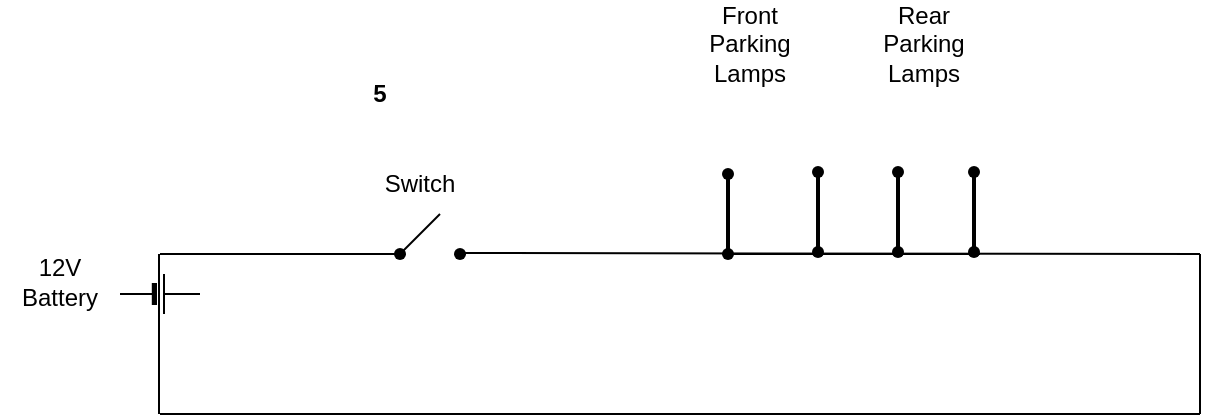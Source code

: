 <mxfile version="12.2.4" pages="1"><diagram name="Page-1" id="akO81lj8mc4ogA8G3GGr"><mxGraphModel dx="658" dy="584" grid="1" gridSize="10" guides="1" tooltips="1" connect="1" arrows="1" fold="1" page="1" pageScale="1" pageWidth="850" pageHeight="1100" math="0" shadow="0"><root><mxCell id="0"/><mxCell id="1" parent="0"/><mxCell id="bQH7I1BjbPw4r9VxcBzJ-1" value="" style="verticalLabelPosition=bottom;shadow=0;dashed=0;align=center;fillColor=strokeColor;html=1;verticalAlign=top;strokeWidth=1;shape=mxgraph.electrical.miscellaneous.monocell_battery;" parent="1" vertex="1"><mxGeometry x="140" y="210" width="40" height="20" as="geometry"/></mxCell><mxCell id="bQH7I1BjbPw4r9VxcBzJ-2" value="12V Battery" style="text;html=1;strokeColor=none;fillColor=none;align=center;verticalAlign=middle;whiteSpace=wrap;rounded=0;" parent="1" vertex="1"><mxGeometry x="80" y="199" width="60" height="30" as="geometry"/></mxCell><mxCell id="bQH7I1BjbPw4r9VxcBzJ-3" value="" style="endArrow=none;html=1;rounded=0;" parent="1" target="bQH7I1BjbPw4r9VxcBzJ-4" edge="1"><mxGeometry width="50" height="50" relative="1" as="geometry"><mxPoint x="160" y="200" as="sourcePoint"/><mxPoint x="280" y="200" as="targetPoint"/></mxGeometry></mxCell><mxCell id="bQH7I1BjbPw4r9VxcBzJ-4" value="" style="shape=waypoint;sketch=0;fillStyle=solid;size=6;pointerEvents=1;points=[];fillColor=none;resizable=0;rotatable=0;perimeter=centerPerimeter;snapToPoint=1;" parent="1" vertex="1"><mxGeometry x="270" y="190" width="20" height="20" as="geometry"/></mxCell><mxCell id="bQH7I1BjbPw4r9VxcBzJ-6" value="" style="endArrow=none;html=1;rounded=0;" parent="1" edge="1"><mxGeometry width="50" height="50" relative="1" as="geometry"><mxPoint x="280" y="200" as="sourcePoint"/><mxPoint x="300" y="180" as="targetPoint"/></mxGeometry></mxCell><mxCell id="bQH7I1BjbPw4r9VxcBzJ-7" value="" style="shape=waypoint;sketch=0;fillStyle=solid;size=6;pointerEvents=1;points=[];fillColor=none;resizable=0;rotatable=0;perimeter=centerPerimeter;snapToPoint=1;" parent="1" vertex="1"><mxGeometry x="300" y="190" width="20" height="20" as="geometry"/></mxCell><mxCell id="bQH7I1BjbPw4r9VxcBzJ-8" value="" style="endArrow=none;html=1;rounded=0;" parent="1" source="bQH7I1BjbPw4r9VxcBzJ-11" edge="1"><mxGeometry width="50" height="50" relative="1" as="geometry"><mxPoint x="310" y="199.5" as="sourcePoint"/><mxPoint x="570" y="200" as="targetPoint"/></mxGeometry></mxCell><mxCell id="bQH7I1BjbPw4r9VxcBzJ-9" value="Switch" style="text;html=1;strokeColor=none;fillColor=none;align=center;verticalAlign=middle;whiteSpace=wrap;rounded=0;" parent="1" vertex="1"><mxGeometry x="260" y="150" width="60" height="30" as="geometry"/></mxCell><mxCell id="bQH7I1BjbPw4r9VxcBzJ-10" value="" style="endArrow=none;html=1;rounded=0;" parent="1" edge="1"><mxGeometry width="50" height="50" relative="1" as="geometry"><mxPoint x="310" y="199.5" as="sourcePoint"/><mxPoint x="680" y="200" as="targetPoint"/></mxGeometry></mxCell><mxCell id="bQH7I1BjbPw4r9VxcBzJ-11" value="" style="shape=waypoint;sketch=0;fillStyle=solid;size=6;pointerEvents=1;points=[];fillColor=none;resizable=0;rotatable=0;perimeter=centerPerimeter;snapToPoint=1;" parent="1" vertex="1"><mxGeometry x="434" y="190" width="20" height="20" as="geometry"/></mxCell><mxCell id="bQH7I1BjbPw4r9VxcBzJ-12" value="" style="line;strokeWidth=2;direction=south;html=1;" parent="1" vertex="1"><mxGeometry x="439" y="160" width="10" height="40" as="geometry"/></mxCell><mxCell id="bQH7I1BjbPw4r9VxcBzJ-13" value="" style="shape=waypoint;sketch=0;fillStyle=solid;size=6;pointerEvents=1;points=[];fillColor=none;resizable=0;rotatable=0;perimeter=centerPerimeter;snapToPoint=1;" parent="1" vertex="1"><mxGeometry x="434" y="150" width="20" height="20" as="geometry"/></mxCell><mxCell id="bQH7I1BjbPw4r9VxcBzJ-16" value="" style="shape=image;html=1;verticalAlign=top;verticalLabelPosition=bottom;labelBackgroundColor=#ffffff;imageAspect=0;aspect=fixed;image=https://cdn3.iconfinder.com/data/icons/energy-and-power-glyph-24-px/24/Lamp_electric_light_led_bulb_light_bulb_luminaire-128.png" parent="1" vertex="1"><mxGeometry x="425" y="122" width="38" height="38" as="geometry"/></mxCell><mxCell id="bQH7I1BjbPw4r9VxcBzJ-17" value="" style="shape=waypoint;sketch=0;fillStyle=solid;size=6;pointerEvents=1;points=[];fillColor=none;resizable=0;rotatable=0;perimeter=centerPerimeter;snapToPoint=1;" parent="1" vertex="1"><mxGeometry x="479" y="189" width="20" height="20" as="geometry"/></mxCell><mxCell id="bQH7I1BjbPw4r9VxcBzJ-18" value="" style="line;strokeWidth=2;direction=south;html=1;" parent="1" vertex="1"><mxGeometry x="484" y="159" width="10" height="40" as="geometry"/></mxCell><mxCell id="bQH7I1BjbPw4r9VxcBzJ-19" value="" style="shape=waypoint;sketch=0;fillStyle=solid;size=6;pointerEvents=1;points=[];fillColor=none;resizable=0;rotatable=0;perimeter=centerPerimeter;snapToPoint=1;" parent="1" vertex="1"><mxGeometry x="479" y="149" width="20" height="20" as="geometry"/></mxCell><mxCell id="bQH7I1BjbPw4r9VxcBzJ-20" value="" style="shape=image;html=1;verticalAlign=top;verticalLabelPosition=bottom;labelBackgroundColor=#ffffff;imageAspect=0;aspect=fixed;image=https://cdn3.iconfinder.com/data/icons/energy-and-power-glyph-24-px/24/Lamp_electric_light_led_bulb_light_bulb_luminaire-128.png" parent="1" vertex="1"><mxGeometry x="470" y="121" width="38" height="38" as="geometry"/></mxCell><mxCell id="bQH7I1BjbPw4r9VxcBzJ-21" value="" style="shape=waypoint;sketch=0;fillStyle=solid;size=6;pointerEvents=1;points=[];fillColor=none;resizable=0;rotatable=0;perimeter=centerPerimeter;snapToPoint=1;" parent="1" vertex="1"><mxGeometry x="519" y="189" width="20" height="20" as="geometry"/></mxCell><mxCell id="bQH7I1BjbPw4r9VxcBzJ-22" value="" style="line;strokeWidth=2;direction=south;html=1;" parent="1" vertex="1"><mxGeometry x="524" y="159" width="10" height="40" as="geometry"/></mxCell><mxCell id="bQH7I1BjbPw4r9VxcBzJ-23" value="" style="shape=waypoint;sketch=0;fillStyle=solid;size=6;pointerEvents=1;points=[];fillColor=none;resizable=0;rotatable=0;perimeter=centerPerimeter;snapToPoint=1;" parent="1" vertex="1"><mxGeometry x="519" y="149" width="20" height="20" as="geometry"/></mxCell><mxCell id="bQH7I1BjbPw4r9VxcBzJ-24" value="" style="shape=image;html=1;verticalAlign=top;verticalLabelPosition=bottom;labelBackgroundColor=#ffffff;imageAspect=0;aspect=fixed;image=https://cdn3.iconfinder.com/data/icons/energy-and-power-glyph-24-px/24/Lamp_electric_light_led_bulb_light_bulb_luminaire-128.png" parent="1" vertex="1"><mxGeometry x="510" y="121" width="38" height="38" as="geometry"/></mxCell><mxCell id="bQH7I1BjbPw4r9VxcBzJ-25" value="" style="shape=waypoint;sketch=0;fillStyle=solid;size=6;pointerEvents=1;points=[];fillColor=none;resizable=0;rotatable=0;perimeter=centerPerimeter;snapToPoint=1;" parent="1" vertex="1"><mxGeometry x="557" y="189" width="20" height="20" as="geometry"/></mxCell><mxCell id="bQH7I1BjbPw4r9VxcBzJ-26" value="" style="line;strokeWidth=2;direction=south;html=1;" parent="1" vertex="1"><mxGeometry x="562" y="159" width="10" height="40" as="geometry"/></mxCell><mxCell id="bQH7I1BjbPw4r9VxcBzJ-27" value="" style="shape=waypoint;sketch=0;fillStyle=solid;size=6;pointerEvents=1;points=[];fillColor=none;resizable=0;rotatable=0;perimeter=centerPerimeter;snapToPoint=1;" parent="1" vertex="1"><mxGeometry x="557" y="149" width="20" height="20" as="geometry"/></mxCell><mxCell id="bQH7I1BjbPw4r9VxcBzJ-28" value="" style="shape=image;html=1;verticalAlign=top;verticalLabelPosition=bottom;labelBackgroundColor=#ffffff;imageAspect=0;aspect=fixed;image=https://cdn3.iconfinder.com/data/icons/energy-and-power-glyph-24-px/24/Lamp_electric_light_led_bulb_light_bulb_luminaire-128.png" parent="1" vertex="1"><mxGeometry x="548" y="121" width="38" height="38" as="geometry"/></mxCell><mxCell id="bQH7I1BjbPw4r9VxcBzJ-29" value="" style="endArrow=none;html=1;rounded=0;" parent="1" edge="1"><mxGeometry width="50" height="50" relative="1" as="geometry"><mxPoint x="680" y="280" as="sourcePoint"/><mxPoint x="680" y="200" as="targetPoint"/></mxGeometry></mxCell><mxCell id="bQH7I1BjbPw4r9VxcBzJ-30" value="" style="endArrow=none;html=1;rounded=0;" parent="1" edge="1"><mxGeometry width="50" height="50" relative="1" as="geometry"><mxPoint x="160" y="280" as="sourcePoint"/><mxPoint x="680" y="280" as="targetPoint"/></mxGeometry></mxCell><mxCell id="bQH7I1BjbPw4r9VxcBzJ-31" value="" style="endArrow=none;html=1;rounded=0;" parent="1" edge="1"><mxGeometry width="50" height="50" relative="1" as="geometry"><mxPoint x="159.5" y="280" as="sourcePoint"/><mxPoint x="159.5" y="200" as="targetPoint"/></mxGeometry></mxCell><mxCell id="bQH7I1BjbPw4r9VxcBzJ-32" value="Rear Parking Lamps" style="text;html=1;strokeColor=none;fillColor=none;align=center;verticalAlign=middle;whiteSpace=wrap;rounded=0;" parent="1" vertex="1"><mxGeometry x="512" y="80" width="60" height="30" as="geometry"/></mxCell><mxCell id="bQH7I1BjbPw4r9VxcBzJ-33" value="Front Parking Lamps" style="text;html=1;strokeColor=none;fillColor=none;align=center;verticalAlign=middle;whiteSpace=wrap;rounded=0;" parent="1" vertex="1"><mxGeometry x="425" y="80" width="60" height="30" as="geometry"/></mxCell><mxCell id="bQH7I1BjbPw4r9VxcBzJ-34" value="" style="shape=image;html=1;verticalAlign=top;verticalLabelPosition=bottom;labelBackgroundColor=#ffffff;imageAspect=0;aspect=fixed;image=https://cdn4.iconfinder.com/data/icons/ios-web-user-interface-multi-circle-flat-vol-7/512/Off_on_power_energy_restart_disable_switch-128.png" parent="1" vertex="1"><mxGeometry x="272" y="131" width="18" height="18" as="geometry"/></mxCell><mxCell id="bQH7I1BjbPw4r9VxcBzJ-35" value="&lt;b&gt;5&lt;/b&gt;" style="rhombus;whiteSpace=wrap;html=1;strokeColor=none;" parent="1" vertex="1"><mxGeometry x="260" y="110" width="20" height="20" as="geometry"/></mxCell></root></mxGraphModel></diagram></mxfile>